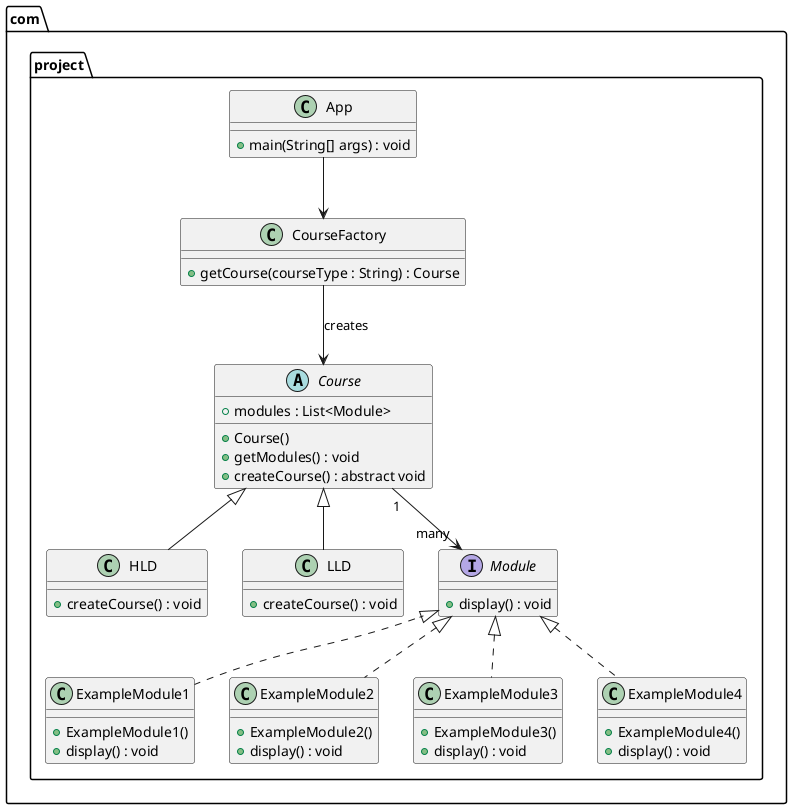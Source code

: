 @startuml

package com.project {

    class App {
        + main(String[] args) : void
    }

    class CourseFactory {
        + getCourse(courseType : String) : Course
    }

    abstract class Course {
        + modules : List<Module>
        + Course()
        + getModules() : void
        + createCourse() : abstract void
    }

    class HLD extends Course {
        + createCourse() : void
    }

    class LLD extends Course {
        + createCourse() : void
    }

    interface Module {
        + display() : void
    }

    class ExampleModule1 implements Module {
        + ExampleModule1()
        + display() : void
    }

    class ExampleModule2 implements Module {
        + ExampleModule2()
        + display() : void
    }

    class ExampleModule3 implements Module {
        + ExampleModule3()
        + display() : void
    }

    class ExampleModule4 implements Module {
        + ExampleModule4()
        + display() : void
    }

    CourseFactory --> Course : creates
    Course "1" --> "many" Module
    App --> CourseFactory

}

@enduml
